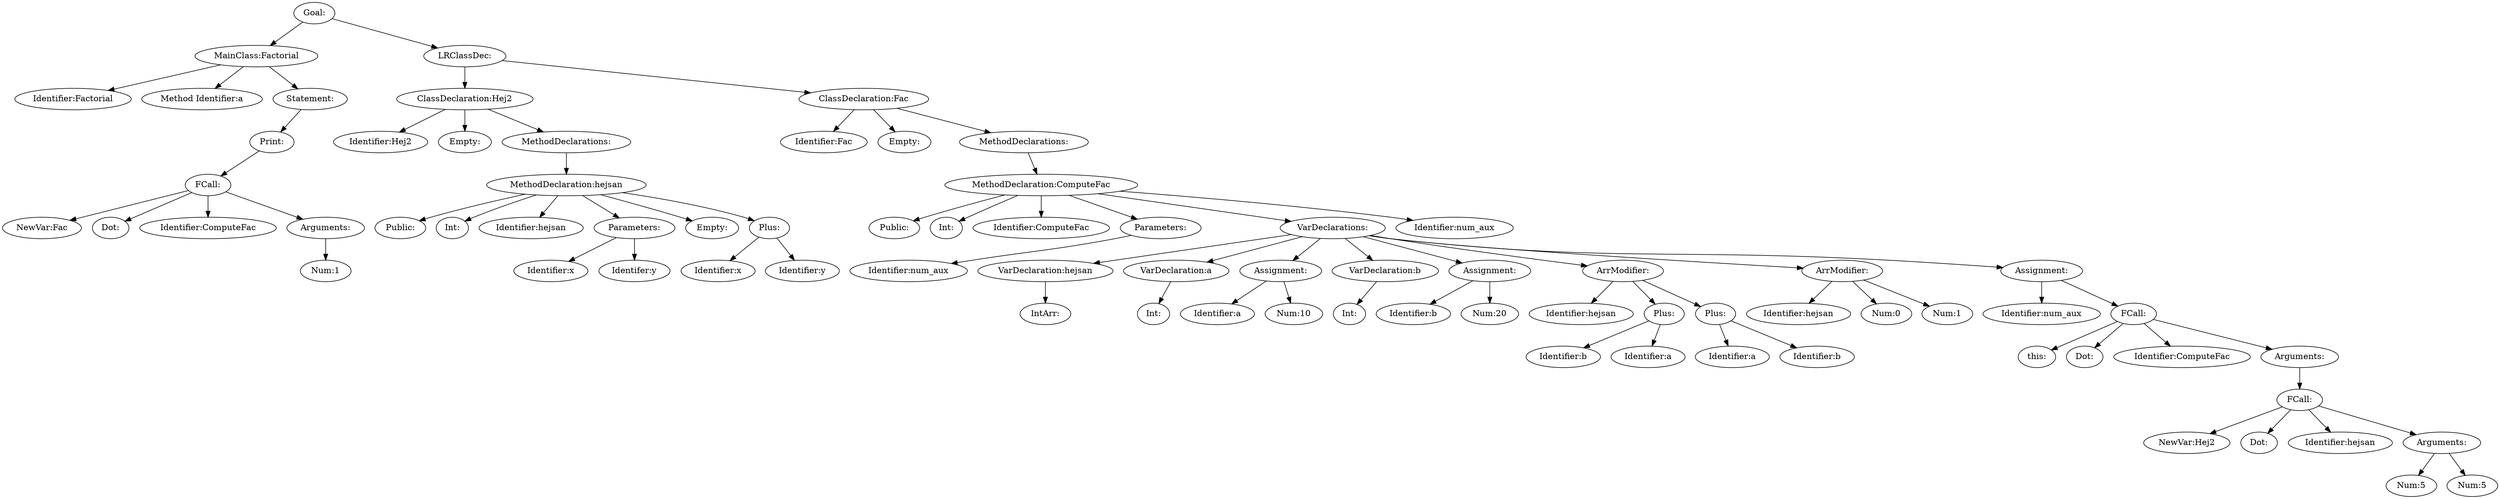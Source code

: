 digraph {
n0 [label="Goal:"];
n1 [label="MainClass:Factorial"];
n2 [label="Identifier:Factorial"];
n1 -> n2
n3 [label="Method Identifier:a"];
n1 -> n3
n4 [label="Statement:"];
n5 [label="Print:"];
n6 [label="FCall:"];
n7 [label="NewVar:Fac"];
n6 -> n7
n8 [label="Dot:"];
n6 -> n8
n9 [label="Identifier:ComputeFac"];
n6 -> n9
n10 [label="Arguments:"];
n11 [label="Num:1"];
n10 -> n11
n6 -> n10
n5 -> n6
n4 -> n5
n1 -> n4
n0 -> n1
n12 [label="LRClassDec:"];
n13 [label="ClassDeclaration:Hej2"];
n14 [label="Identifier:Hej2"];
n13 -> n14
n15 [label="Empty:"];
n13 -> n15
n16 [label="MethodDeclarations:"];
n17 [label="MethodDeclaration:hejsan"];
n18 [label="Public:"];
n17 -> n18
n19 [label="Int:"];
n17 -> n19
n20 [label="Identifier:hejsan"];
n17 -> n20
n21 [label="Parameters:"];
n22 [label="Identifier:x"];
n21 -> n22
n23 [label="Identifer:y"];
n21 -> n23
n17 -> n21
n24 [label="Empty:"];
n17 -> n24
n25 [label="Plus:"];
n26 [label="Identifier:x"];
n25 -> n26
n27 [label="Identifier:y"];
n25 -> n27
n17 -> n25
n16 -> n17
n13 -> n16
n12 -> n13
n28 [label="ClassDeclaration:Fac"];
n29 [label="Identifier:Fac"];
n28 -> n29
n30 [label="Empty:"];
n28 -> n30
n31 [label="MethodDeclarations:"];
n32 [label="MethodDeclaration:ComputeFac"];
n33 [label="Public:"];
n32 -> n33
n34 [label="Int:"];
n32 -> n34
n35 [label="Identifier:ComputeFac"];
n32 -> n35
n36 [label="Parameters:"];
n37 [label="Identifier:num_aux"];
n36 -> n37
n32 -> n36
n38 [label="VarDeclarations:"];
n39 [label="VarDeclaration:hejsan"];
n40 [label="IntArr:"];
n39 -> n40
n38 -> n39
n41 [label="VarDeclaration:a"];
n42 [label="Int:"];
n41 -> n42
n38 -> n41
n43 [label="Assignment:"];
n44 [label="Identifier:a"];
n43 -> n44
n45 [label="Num:10"];
n43 -> n45
n38 -> n43
n46 [label="VarDeclaration:b"];
n47 [label="Int:"];
n46 -> n47
n38 -> n46
n48 [label="Assignment:"];
n49 [label="Identifier:b"];
n48 -> n49
n50 [label="Num:20"];
n48 -> n50
n38 -> n48
n51 [label="ArrModifier:"];
n52 [label="Identifier:hejsan"];
n51 -> n52
n53 [label="Plus:"];
n54 [label="Identifier:b"];
n53 -> n54
n55 [label="Identifier:a"];
n53 -> n55
n51 -> n53
n56 [label="Plus:"];
n57 [label="Identifier:a"];
n56 -> n57
n58 [label="Identifier:b"];
n56 -> n58
n51 -> n56
n38 -> n51
n59 [label="ArrModifier:"];
n60 [label="Identifier:hejsan"];
n59 -> n60
n61 [label="Num:0"];
n59 -> n61
n62 [label="Num:1"];
n59 -> n62
n38 -> n59
n63 [label="Assignment:"];
n64 [label="Identifier:num_aux"];
n63 -> n64
n65 [label="FCall:"];
n66 [label="this:"];
n65 -> n66
n67 [label="Dot:"];
n65 -> n67
n68 [label="Identifier:ComputeFac"];
n65 -> n68
n69 [label="Arguments:"];
n70 [label="FCall:"];
n71 [label="NewVar:Hej2"];
n70 -> n71
n72 [label="Dot:"];
n70 -> n72
n73 [label="Identifier:hejsan"];
n70 -> n73
n74 [label="Arguments:"];
n75 [label="Num:5"];
n74 -> n75
n76 [label="Num:5"];
n74 -> n76
n70 -> n74
n69 -> n70
n65 -> n69
n63 -> n65
n38 -> n63
n32 -> n38
n77 [label="Identifier:num_aux"];
n32 -> n77
n31 -> n32
n28 -> n31
n12 -> n28
n0 -> n12
}
